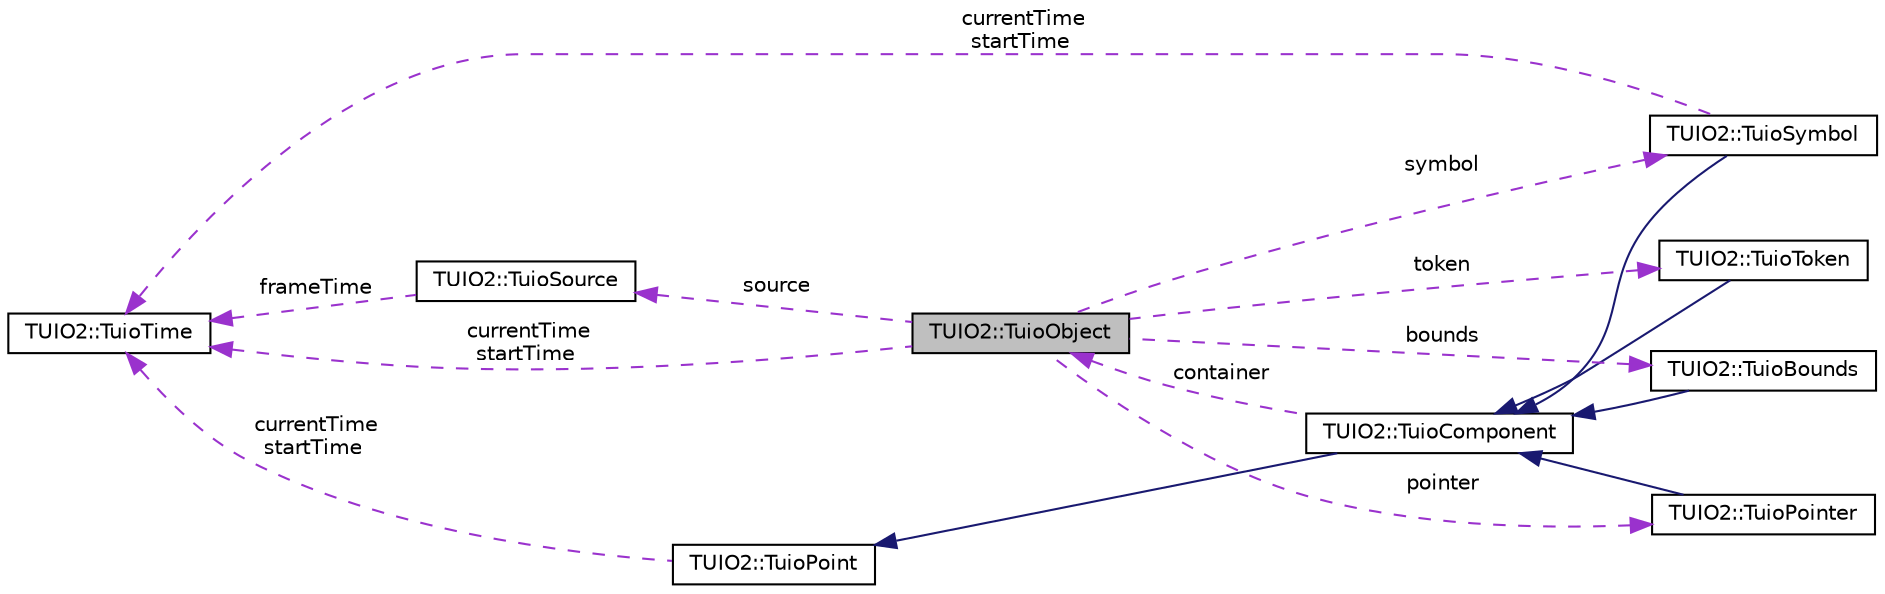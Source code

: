 digraph "TUIO2::TuioObject"
{
 // LATEX_PDF_SIZE
  edge [fontname="Helvetica",fontsize="10",labelfontname="Helvetica",labelfontsize="10"];
  node [fontname="Helvetica",fontsize="10",shape=record];
  rankdir="LR";
  Node1 [label="TUIO2::TuioObject",height=0.2,width=0.4,color="black", fillcolor="grey75", style="filled", fontcolor="black",tooltip=" "];
  Node2 -> Node1 [dir="back",color="darkorchid3",fontsize="10",style="dashed",label=" source" ,fontname="Helvetica"];
  Node2 [label="TUIO2::TuioSource",height=0.2,width=0.4,color="black", fillcolor="white", style="filled",URL="$classTUIO2_1_1TuioSource.html",tooltip=" "];
  Node3 -> Node2 [dir="back",color="darkorchid3",fontsize="10",style="dashed",label=" frameTime" ,fontname="Helvetica"];
  Node3 [label="TUIO2::TuioTime",height=0.2,width=0.4,color="black", fillcolor="white", style="filled",URL="$classTUIO2_1_1TuioTime.html",tooltip=" "];
  Node4 -> Node1 [dir="back",color="darkorchid3",fontsize="10",style="dashed",label=" token" ,fontname="Helvetica"];
  Node4 [label="TUIO2::TuioToken",height=0.2,width=0.4,color="black", fillcolor="white", style="filled",URL="$classTUIO2_1_1TuioToken.html",tooltip=" "];
  Node5 -> Node4 [dir="back",color="midnightblue",fontsize="10",style="solid",fontname="Helvetica"];
  Node5 [label="TUIO2::TuioComponent",height=0.2,width=0.4,color="black", fillcolor="white", style="filled",URL="$classTUIO2_1_1TuioComponent.html",tooltip=" "];
  Node6 -> Node5 [dir="back",color="midnightblue",fontsize="10",style="solid",fontname="Helvetica"];
  Node6 [label="TUIO2::TuioPoint",height=0.2,width=0.4,color="black", fillcolor="white", style="filled",URL="$classTUIO2_1_1TuioPoint.html",tooltip=" "];
  Node3 -> Node6 [dir="back",color="darkorchid3",fontsize="10",style="dashed",label=" currentTime\nstartTime" ,fontname="Helvetica"];
  Node1 -> Node5 [dir="back",color="darkorchid3",fontsize="10",style="dashed",label=" container" ,fontname="Helvetica"];
  Node7 -> Node1 [dir="back",color="darkorchid3",fontsize="10",style="dashed",label=" pointer" ,fontname="Helvetica"];
  Node7 [label="TUIO2::TuioPointer",height=0.2,width=0.4,color="black", fillcolor="white", style="filled",URL="$classTUIO2_1_1TuioPointer.html",tooltip=" "];
  Node5 -> Node7 [dir="back",color="midnightblue",fontsize="10",style="solid",fontname="Helvetica"];
  Node8 -> Node1 [dir="back",color="darkorchid3",fontsize="10",style="dashed",label=" bounds" ,fontname="Helvetica"];
  Node8 [label="TUIO2::TuioBounds",height=0.2,width=0.4,color="black", fillcolor="white", style="filled",URL="$classTUIO2_1_1TuioBounds.html",tooltip=" "];
  Node5 -> Node8 [dir="back",color="midnightblue",fontsize="10",style="solid",fontname="Helvetica"];
  Node9 -> Node1 [dir="back",color="darkorchid3",fontsize="10",style="dashed",label=" symbol" ,fontname="Helvetica"];
  Node9 [label="TUIO2::TuioSymbol",height=0.2,width=0.4,color="black", fillcolor="white", style="filled",URL="$classTUIO2_1_1TuioSymbol.html",tooltip=" "];
  Node5 -> Node9 [dir="back",color="midnightblue",fontsize="10",style="solid",fontname="Helvetica"];
  Node3 -> Node9 [dir="back",color="darkorchid3",fontsize="10",style="dashed",label=" currentTime\nstartTime" ,fontname="Helvetica"];
  Node3 -> Node1 [dir="back",color="darkorchid3",fontsize="10",style="dashed",label=" currentTime\nstartTime" ,fontname="Helvetica"];
}

